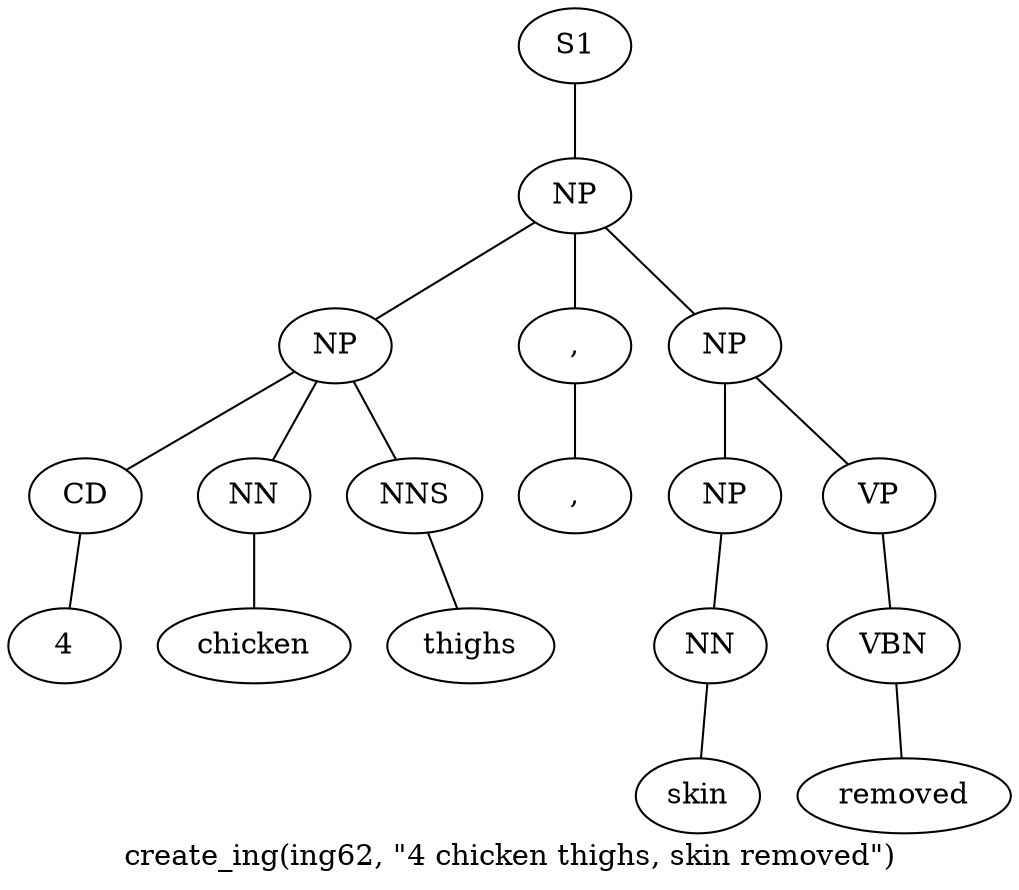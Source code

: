 graph SyntaxGraph {
	label = "create_ing(ing62, \"4 chicken thighs, skin removed\")";
	Node0 [label="S1"];
	Node1 [label="NP"];
	Node2 [label="NP"];
	Node3 [label="CD"];
	Node4 [label="4"];
	Node5 [label="NN"];
	Node6 [label="chicken"];
	Node7 [label="NNS"];
	Node8 [label="thighs"];
	Node9 [label=","];
	Node10 [label=","];
	Node11 [label="NP"];
	Node12 [label="NP"];
	Node13 [label="NN"];
	Node14 [label="skin"];
	Node15 [label="VP"];
	Node16 [label="VBN"];
	Node17 [label="removed"];

	Node0 -- Node1;
	Node1 -- Node2;
	Node1 -- Node9;
	Node1 -- Node11;
	Node2 -- Node3;
	Node2 -- Node5;
	Node2 -- Node7;
	Node3 -- Node4;
	Node5 -- Node6;
	Node7 -- Node8;
	Node9 -- Node10;
	Node11 -- Node12;
	Node11 -- Node15;
	Node12 -- Node13;
	Node13 -- Node14;
	Node15 -- Node16;
	Node16 -- Node17;
}